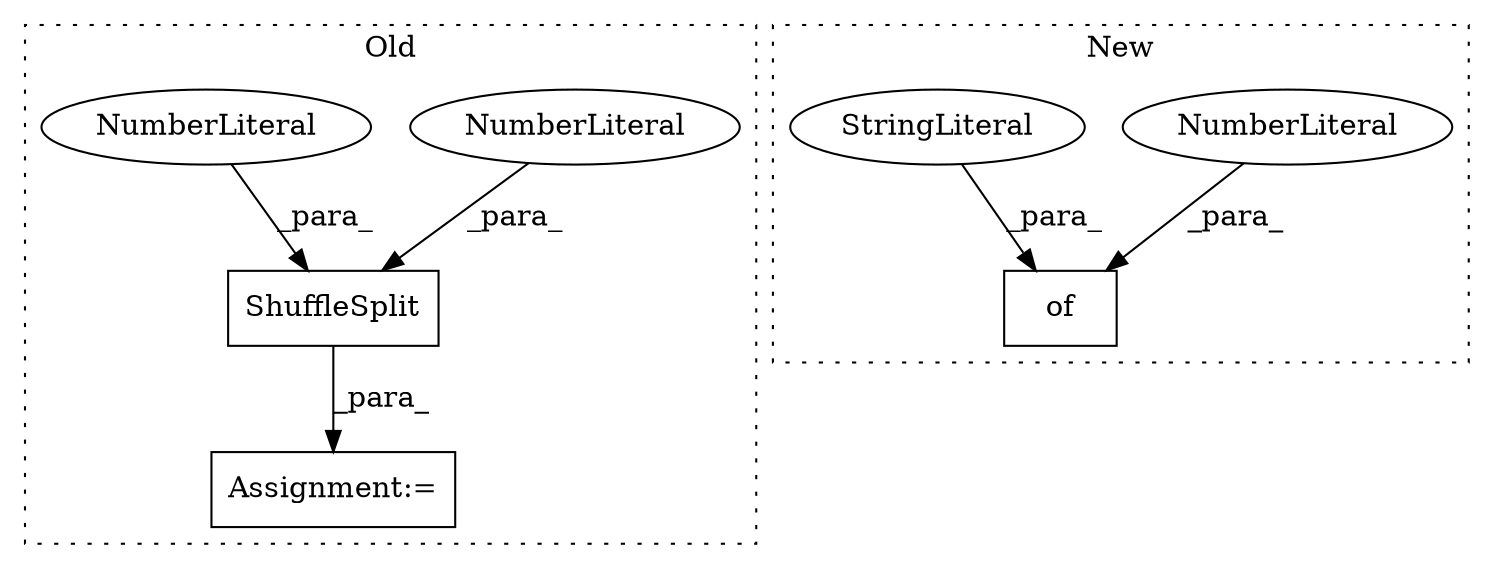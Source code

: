 digraph G {
subgraph cluster0 {
1 [label="ShuffleSplit" a="32" s="26570,26586" l="13,1" shape="box"];
4 [label="NumberLiteral" a="34" s="26585" l="1" shape="ellipse"];
5 [label="NumberLiteral" a="34" s="26583" l="1" shape="ellipse"];
6 [label="Assignment:=" a="7" s="26569" l="1" shape="box"];
label = "Old";
style="dotted";
}
subgraph cluster1 {
2 [label="of" a="32" s="27481,27493" l="3,1" shape="box"];
3 [label="NumberLiteral" a="34" s="27492" l="1" shape="ellipse"];
7 [label="StringLiteral" a="45" s="27484" l="7" shape="ellipse"];
label = "New";
style="dotted";
}
1 -> 6 [label="_para_"];
3 -> 2 [label="_para_"];
4 -> 1 [label="_para_"];
5 -> 1 [label="_para_"];
7 -> 2 [label="_para_"];
}
